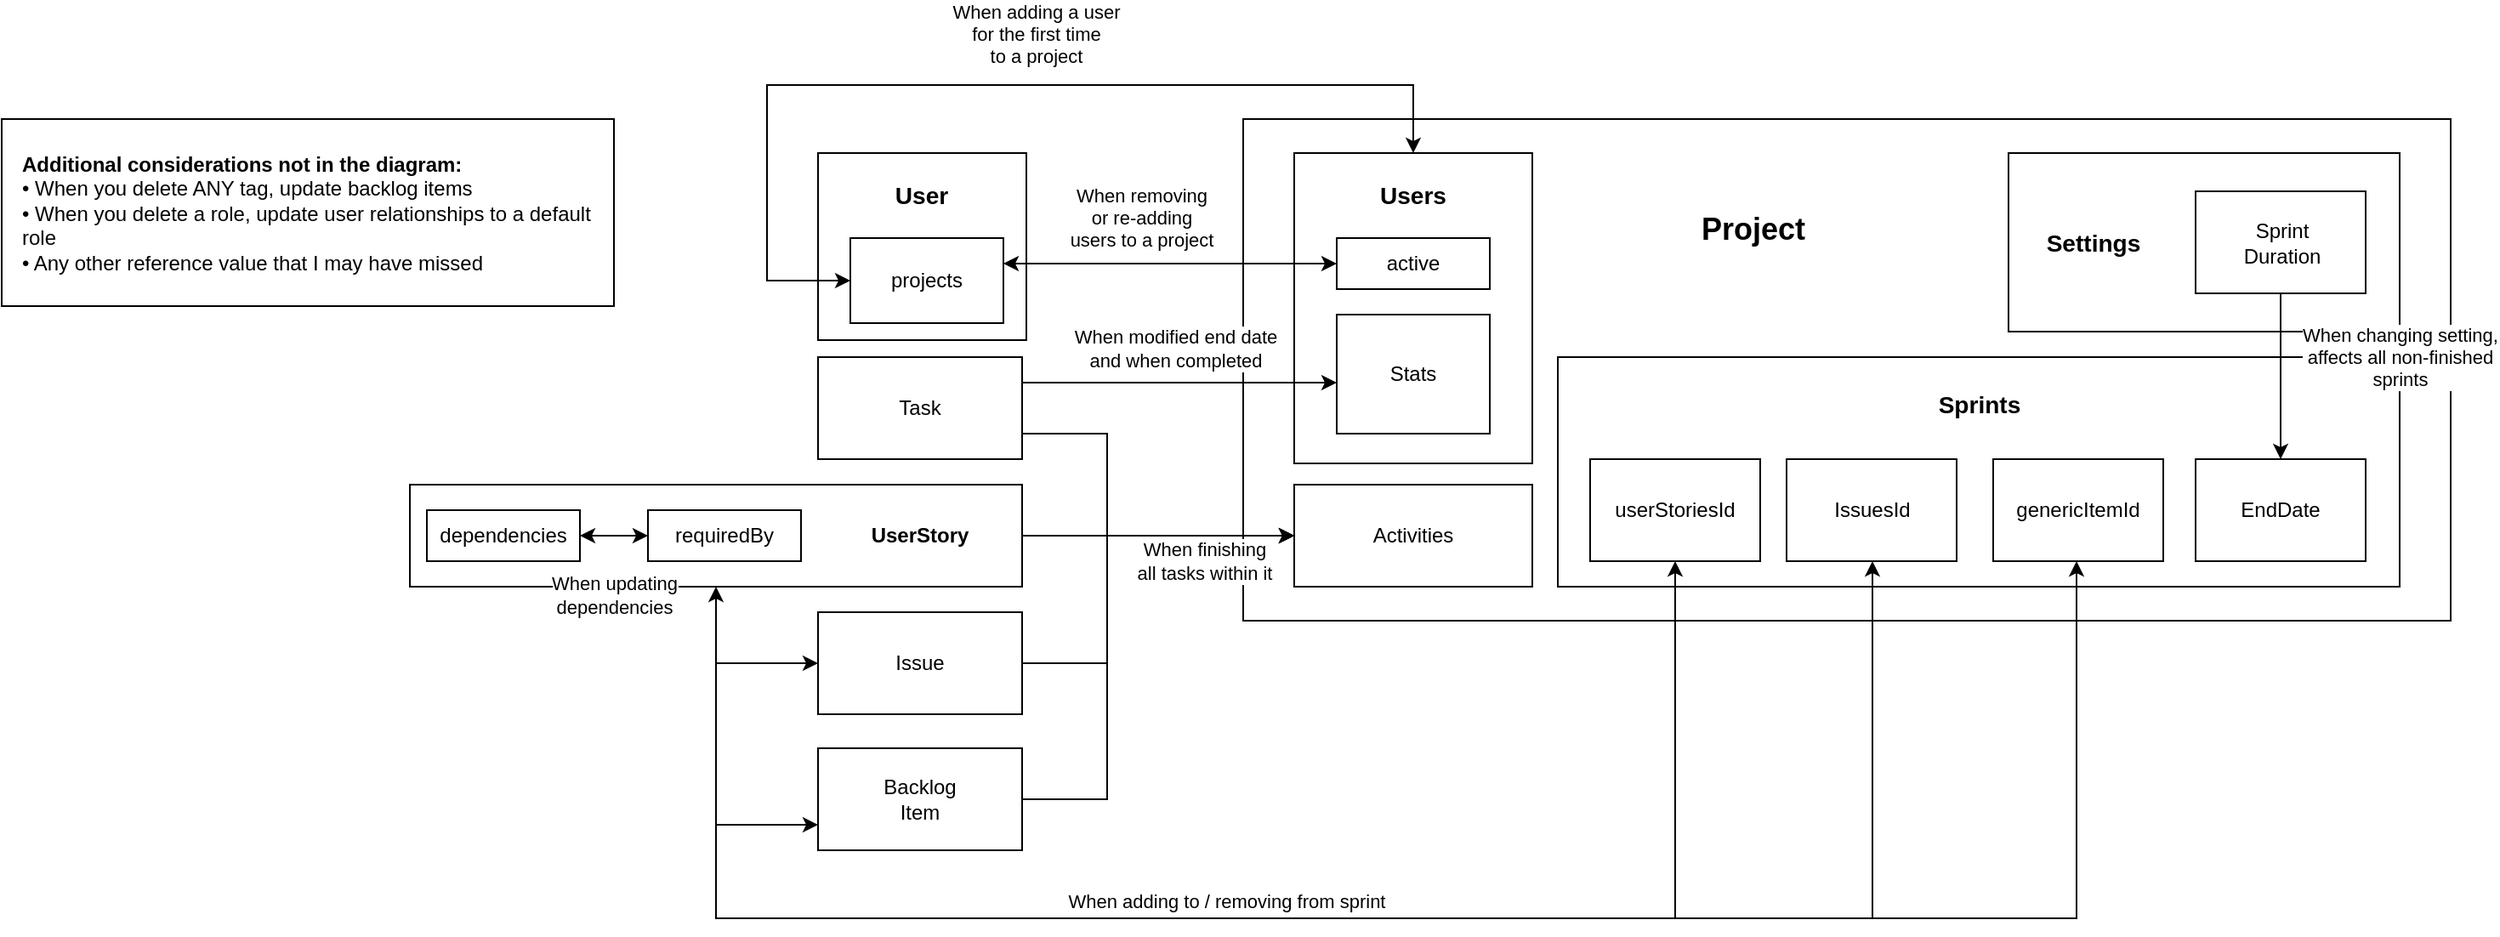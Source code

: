 <mxfile version="26.1.1">
  <diagram name="Página-1" id="4OTmXY2Rh0phOZ1CV6iW">
    <mxGraphModel dx="2323" dy="858" grid="1" gridSize="10" guides="1" tooltips="1" connect="1" arrows="1" fold="1" page="1" pageScale="1" pageWidth="827" pageHeight="1169" math="0" shadow="0">
      <root>
        <mxCell id="0" />
        <mxCell id="1" parent="0" />
        <mxCell id="SFjrZeXgEoQyQQdu8_cw-2" value="" style="rounded=0;whiteSpace=wrap;html=1;" vertex="1" parent="1">
          <mxGeometry x="-240" y="290" width="360" height="110" as="geometry" />
        </mxCell>
        <mxCell id="syVXaHFY9ad1_4dyUhUQ-1" value="" style="rounded=0;whiteSpace=wrap;html=1;" parent="1" vertex="1">
          <mxGeometry x="240" y="430" width="120" height="60" as="geometry" />
        </mxCell>
        <mxCell id="syVXaHFY9ad1_4dyUhUQ-4" value="" style="rounded=0;whiteSpace=wrap;html=1;" parent="1" vertex="1">
          <mxGeometry x="490" y="290" width="710" height="295" as="geometry" />
        </mxCell>
        <mxCell id="syVXaHFY9ad1_4dyUhUQ-5" value="Task" style="text;html=1;align=center;verticalAlign=middle;whiteSpace=wrap;rounded=0;" parent="1" vertex="1">
          <mxGeometry x="270" y="445" width="60" height="30" as="geometry" />
        </mxCell>
        <mxCell id="syVXaHFY9ad1_4dyUhUQ-6" value="&lt;h2&gt;Project&lt;/h2&gt;" style="text;html=1;align=center;verticalAlign=middle;whiteSpace=wrap;rounded=0;" parent="1" vertex="1">
          <mxGeometry x="760" y="340" width="60" height="30" as="geometry" />
        </mxCell>
        <mxCell id="syVXaHFY9ad1_4dyUhUQ-7" value="" style="rounded=0;whiteSpace=wrap;html=1;" parent="1" vertex="1">
          <mxGeometry x="520" y="505" width="140" height="60" as="geometry" />
        </mxCell>
        <mxCell id="syVXaHFY9ad1_4dyUhUQ-8" value="Activities" style="text;html=1;align=center;verticalAlign=middle;whiteSpace=wrap;rounded=0;" parent="1" vertex="1">
          <mxGeometry x="560" y="520" width="60" height="30" as="geometry" />
        </mxCell>
        <mxCell id="syVXaHFY9ad1_4dyUhUQ-2" style="edgeStyle=orthogonalEdgeStyle;rounded=0;orthogonalLoop=1;jettySize=auto;html=1;entryX=0;entryY=0.5;entryDx=0;entryDy=0;exitX=1;exitY=0.75;exitDx=0;exitDy=0;" parent="1" source="syVXaHFY9ad1_4dyUhUQ-1" target="syVXaHFY9ad1_4dyUhUQ-7" edge="1">
          <mxGeometry relative="1" as="geometry">
            <mxPoint x="480" y="540" as="targetPoint" />
            <Array as="points">
              <mxPoint x="410" y="475" />
              <mxPoint x="410" y="535" />
            </Array>
          </mxGeometry>
        </mxCell>
        <mxCell id="syVXaHFY9ad1_4dyUhUQ-3" value="When finishing&lt;div&gt;all tasks within it&lt;/div&gt;" style="edgeLabel;html=1;align=center;verticalAlign=middle;resizable=0;points=[];" parent="syVXaHFY9ad1_4dyUhUQ-2" vertex="1" connectable="0">
          <mxGeometry x="0.115" y="-2" relative="1" as="geometry">
            <mxPoint x="44" y="13" as="offset" />
          </mxGeometry>
        </mxCell>
        <mxCell id="syVXaHFY9ad1_4dyUhUQ-16" style="edgeStyle=orthogonalEdgeStyle;rounded=0;orthogonalLoop=1;jettySize=auto;html=1;entryX=0;entryY=0.5;entryDx=0;entryDy=0;" parent="1" source="syVXaHFY9ad1_4dyUhUQ-9" target="syVXaHFY9ad1_4dyUhUQ-7" edge="1">
          <mxGeometry relative="1" as="geometry" />
        </mxCell>
        <mxCell id="syVXaHFY9ad1_4dyUhUQ-9" value="" style="rounded=0;whiteSpace=wrap;html=1;" parent="1" vertex="1">
          <mxGeometry y="505" width="360" height="60" as="geometry" />
        </mxCell>
        <mxCell id="syVXaHFY9ad1_4dyUhUQ-10" value="&lt;h4&gt;UserStory&lt;/h4&gt;" style="text;html=1;align=center;verticalAlign=middle;whiteSpace=wrap;rounded=0;" parent="1" vertex="1">
          <mxGeometry x="270" y="520" width="60" height="30" as="geometry" />
        </mxCell>
        <mxCell id="syVXaHFY9ad1_4dyUhUQ-17" style="edgeStyle=orthogonalEdgeStyle;rounded=0;orthogonalLoop=1;jettySize=auto;html=1;entryX=0;entryY=0.5;entryDx=0;entryDy=0;" parent="1" source="syVXaHFY9ad1_4dyUhUQ-11" target="syVXaHFY9ad1_4dyUhUQ-7" edge="1">
          <mxGeometry relative="1" as="geometry">
            <Array as="points">
              <mxPoint x="410" y="610" />
              <mxPoint x="410" y="535" />
            </Array>
          </mxGeometry>
        </mxCell>
        <mxCell id="syVXaHFY9ad1_4dyUhUQ-11" value="" style="rounded=0;whiteSpace=wrap;html=1;" parent="1" vertex="1">
          <mxGeometry x="240" y="580" width="120" height="60" as="geometry" />
        </mxCell>
        <mxCell id="syVXaHFY9ad1_4dyUhUQ-12" value="Issue" style="text;html=1;align=center;verticalAlign=middle;whiteSpace=wrap;rounded=0;" parent="1" vertex="1">
          <mxGeometry x="270" y="595" width="60" height="30" as="geometry" />
        </mxCell>
        <mxCell id="syVXaHFY9ad1_4dyUhUQ-20" style="edgeStyle=orthogonalEdgeStyle;rounded=0;orthogonalLoop=1;jettySize=auto;html=1;entryX=0;entryY=0.5;entryDx=0;entryDy=0;" parent="1" source="syVXaHFY9ad1_4dyUhUQ-18" target="syVXaHFY9ad1_4dyUhUQ-7" edge="1">
          <mxGeometry relative="1" as="geometry">
            <Array as="points">
              <mxPoint x="410" y="690" />
              <mxPoint x="410" y="535" />
            </Array>
          </mxGeometry>
        </mxCell>
        <mxCell id="syVXaHFY9ad1_4dyUhUQ-18" value="" style="rounded=0;whiteSpace=wrap;html=1;" parent="1" vertex="1">
          <mxGeometry x="240" y="660" width="120" height="60" as="geometry" />
        </mxCell>
        <mxCell id="syVXaHFY9ad1_4dyUhUQ-19" value="Backlog Item" style="text;html=1;align=center;verticalAlign=middle;whiteSpace=wrap;rounded=0;" parent="1" vertex="1">
          <mxGeometry x="270" y="675" width="60" height="30" as="geometry" />
        </mxCell>
        <mxCell id="syVXaHFY9ad1_4dyUhUQ-30" value="" style="rounded=0;whiteSpace=wrap;html=1;" parent="1" vertex="1">
          <mxGeometry x="675" y="430" width="495" height="135" as="geometry" />
        </mxCell>
        <mxCell id="syVXaHFY9ad1_4dyUhUQ-31" value="&lt;h3&gt;Sprints&lt;/h3&gt;" style="text;html=1;align=center;verticalAlign=middle;whiteSpace=wrap;rounded=0;" parent="1" vertex="1">
          <mxGeometry x="892.5" y="442.5" width="60" height="30" as="geometry" />
        </mxCell>
        <mxCell id="syVXaHFY9ad1_4dyUhUQ-32" value="" style="rounded=0;whiteSpace=wrap;html=1;" parent="1" vertex="1">
          <mxGeometry x="694" y="490" width="100" height="60" as="geometry" />
        </mxCell>
        <mxCell id="syVXaHFY9ad1_4dyUhUQ-33" value="userStoriesId" style="text;html=1;align=center;verticalAlign=middle;whiteSpace=wrap;rounded=0;" parent="1" vertex="1">
          <mxGeometry x="714" y="505" width="60" height="30" as="geometry" />
        </mxCell>
        <mxCell id="syVXaHFY9ad1_4dyUhUQ-34" value="" style="rounded=0;whiteSpace=wrap;html=1;" parent="1" vertex="1">
          <mxGeometry x="809.5" y="490" width="100" height="60" as="geometry" />
        </mxCell>
        <mxCell id="syVXaHFY9ad1_4dyUhUQ-35" value="IssuesId" style="text;html=1;align=center;verticalAlign=middle;whiteSpace=wrap;rounded=0;" parent="1" vertex="1">
          <mxGeometry x="829.5" y="505" width="60" height="30" as="geometry" />
        </mxCell>
        <mxCell id="syVXaHFY9ad1_4dyUhUQ-36" value="" style="rounded=0;whiteSpace=wrap;html=1;" parent="1" vertex="1">
          <mxGeometry x="931" y="490" width="100" height="60" as="geometry" />
        </mxCell>
        <mxCell id="syVXaHFY9ad1_4dyUhUQ-37" value="genericItemId" style="text;html=1;align=center;verticalAlign=middle;whiteSpace=wrap;rounded=0;" parent="1" vertex="1">
          <mxGeometry x="951" y="505" width="60" height="30" as="geometry" />
        </mxCell>
        <mxCell id="syVXaHFY9ad1_4dyUhUQ-38" style="edgeStyle=orthogonalEdgeStyle;rounded=0;orthogonalLoop=1;jettySize=auto;html=1;entryX=0.5;entryY=1;entryDx=0;entryDy=0;startArrow=classic;startFill=1;" parent="1" source="syVXaHFY9ad1_4dyUhUQ-9" target="syVXaHFY9ad1_4dyUhUQ-32" edge="1">
          <mxGeometry relative="1" as="geometry">
            <Array as="points">
              <mxPoint x="180" y="760" />
              <mxPoint x="744" y="760" />
            </Array>
          </mxGeometry>
        </mxCell>
        <mxCell id="syVXaHFY9ad1_4dyUhUQ-39" style="edgeStyle=orthogonalEdgeStyle;rounded=0;orthogonalLoop=1;jettySize=auto;html=1;entryX=0.5;entryY=1;entryDx=0;entryDy=0;startArrow=classic;startFill=1;exitX=0;exitY=0.5;exitDx=0;exitDy=0;" parent="1" source="syVXaHFY9ad1_4dyUhUQ-11" target="syVXaHFY9ad1_4dyUhUQ-34" edge="1">
          <mxGeometry relative="1" as="geometry">
            <mxPoint x="240" y="550" as="sourcePoint" />
            <mxPoint x="754" y="560" as="targetPoint" />
            <Array as="points">
              <mxPoint x="180" y="610" />
              <mxPoint x="180" y="760" />
              <mxPoint x="860" y="760" />
              <mxPoint x="860" y="550" />
            </Array>
          </mxGeometry>
        </mxCell>
        <mxCell id="syVXaHFY9ad1_4dyUhUQ-40" style="edgeStyle=orthogonalEdgeStyle;rounded=0;orthogonalLoop=1;jettySize=auto;html=1;exitX=0;exitY=0.75;exitDx=0;exitDy=0;startArrow=classic;startFill=1;" parent="1" source="syVXaHFY9ad1_4dyUhUQ-18" target="syVXaHFY9ad1_4dyUhUQ-36" edge="1">
          <mxGeometry relative="1" as="geometry">
            <mxPoint x="427.47" y="710" as="sourcePoint" />
            <mxPoint x="811.47" y="630" as="targetPoint" />
            <Array as="points">
              <mxPoint x="180" y="705" />
              <mxPoint x="180" y="760" />
              <mxPoint x="980" y="760" />
            </Array>
          </mxGeometry>
        </mxCell>
        <mxCell id="syVXaHFY9ad1_4dyUhUQ-41" value="When adding to / removing from sprint" style="edgeLabel;html=1;align=center;verticalAlign=middle;resizable=0;points=[];" parent="syVXaHFY9ad1_4dyUhUQ-40" vertex="1" connectable="0">
          <mxGeometry x="-0.348" y="3" relative="1" as="geometry">
            <mxPoint x="48" y="-7" as="offset" />
          </mxGeometry>
        </mxCell>
        <mxCell id="syVXaHFY9ad1_4dyUhUQ-43" value="" style="rounded=0;whiteSpace=wrap;html=1;" parent="1" vertex="1">
          <mxGeometry x="1050" y="490" width="100" height="60" as="geometry" />
        </mxCell>
        <mxCell id="syVXaHFY9ad1_4dyUhUQ-44" value="EndDate" style="text;html=1;align=center;verticalAlign=middle;whiteSpace=wrap;rounded=0;" parent="1" vertex="1">
          <mxGeometry x="1070" y="505" width="60" height="30" as="geometry" />
        </mxCell>
        <mxCell id="syVXaHFY9ad1_4dyUhUQ-45" value="" style="rounded=0;whiteSpace=wrap;html=1;" parent="1" vertex="1">
          <mxGeometry x="940" y="310" width="230" height="105" as="geometry" />
        </mxCell>
        <mxCell id="syVXaHFY9ad1_4dyUhUQ-46" value="&lt;h3&gt;Settings&lt;/h3&gt;" style="text;html=1;align=center;verticalAlign=middle;whiteSpace=wrap;rounded=0;" parent="1" vertex="1">
          <mxGeometry x="960" y="347.5" width="60" height="30" as="geometry" />
        </mxCell>
        <mxCell id="syVXaHFY9ad1_4dyUhUQ-49" style="edgeStyle=orthogonalEdgeStyle;rounded=0;orthogonalLoop=1;jettySize=auto;html=1;entryX=0.5;entryY=0;entryDx=0;entryDy=0;" parent="1" source="syVXaHFY9ad1_4dyUhUQ-47" target="syVXaHFY9ad1_4dyUhUQ-43" edge="1">
          <mxGeometry relative="1" as="geometry" />
        </mxCell>
        <mxCell id="syVXaHFY9ad1_4dyUhUQ-50" value="&lt;div&gt;When changing setting,&lt;/div&gt;&lt;div&gt;affects all&amp;nbsp;&lt;span style=&quot;background-color: light-dark(#ffffff, var(--ge-dark-color, #121212)); color: light-dark(rgb(0, 0, 0), rgb(255, 255, 255));&quot;&gt;non-finished&lt;/span&gt;&lt;/div&gt;&lt;div&gt;sprints&lt;/div&gt;" style="edgeLabel;html=1;align=center;verticalAlign=middle;resizable=0;points=[];" parent="syVXaHFY9ad1_4dyUhUQ-49" vertex="1" connectable="0">
          <mxGeometry x="0.307" y="-1" relative="1" as="geometry">
            <mxPoint x="71" y="-26" as="offset" />
          </mxGeometry>
        </mxCell>
        <mxCell id="syVXaHFY9ad1_4dyUhUQ-47" value="" style="rounded=0;whiteSpace=wrap;html=1;" parent="1" vertex="1">
          <mxGeometry x="1050" y="332.5" width="100" height="60" as="geometry" />
        </mxCell>
        <mxCell id="syVXaHFY9ad1_4dyUhUQ-48" value="Sprint Duration" style="text;html=1;align=center;verticalAlign=middle;whiteSpace=wrap;rounded=0;" parent="1" vertex="1">
          <mxGeometry x="1071" y="347.5" width="60" height="30" as="geometry" />
        </mxCell>
        <mxCell id="syVXaHFY9ad1_4dyUhUQ-51" value="" style="rounded=0;whiteSpace=wrap;html=1;" parent="1" vertex="1">
          <mxGeometry x="520" y="310" width="140" height="182.5" as="geometry" />
        </mxCell>
        <mxCell id="syVXaHFY9ad1_4dyUhUQ-21" value="" style="rounded=0;whiteSpace=wrap;html=1;" parent="1" vertex="1">
          <mxGeometry x="545" y="405" width="90" height="70" as="geometry" />
        </mxCell>
        <mxCell id="syVXaHFY9ad1_4dyUhUQ-23" value="Stats" style="text;html=1;align=center;verticalAlign=middle;whiteSpace=wrap;rounded=0;" parent="1" vertex="1">
          <mxGeometry x="560" y="425" width="60" height="30" as="geometry" />
        </mxCell>
        <mxCell id="syVXaHFY9ad1_4dyUhUQ-26" style="edgeStyle=orthogonalEdgeStyle;rounded=0;orthogonalLoop=1;jettySize=auto;html=1;exitX=1;exitY=0.25;exitDx=0;exitDy=0;" parent="1" source="syVXaHFY9ad1_4dyUhUQ-1" target="syVXaHFY9ad1_4dyUhUQ-21" edge="1">
          <mxGeometry relative="1" as="geometry">
            <Array as="points">
              <mxPoint x="460" y="445" />
              <mxPoint x="460" y="445" />
            </Array>
          </mxGeometry>
        </mxCell>
        <mxCell id="syVXaHFY9ad1_4dyUhUQ-27" value="When modified end date&lt;div&gt;and when completed&lt;/div&gt;" style="edgeLabel;html=1;align=center;verticalAlign=middle;resizable=0;points=[];" parent="syVXaHFY9ad1_4dyUhUQ-26" vertex="1" connectable="0">
          <mxGeometry x="-0.046" y="2" relative="1" as="geometry">
            <mxPoint x="2" y="-18" as="offset" />
          </mxGeometry>
        </mxCell>
        <mxCell id="syVXaHFY9ad1_4dyUhUQ-52" value="&lt;h3&gt;Users&lt;/h3&gt;" style="text;html=1;align=center;verticalAlign=middle;whiteSpace=wrap;rounded=0;" parent="1" vertex="1">
          <mxGeometry x="560" y="320" width="60" height="30" as="geometry" />
        </mxCell>
        <mxCell id="syVXaHFY9ad1_4dyUhUQ-53" value="" style="rounded=0;whiteSpace=wrap;html=1;" parent="1" vertex="1">
          <mxGeometry x="545" y="360" width="90" height="30" as="geometry" />
        </mxCell>
        <mxCell id="syVXaHFY9ad1_4dyUhUQ-54" value="active" style="text;html=1;align=center;verticalAlign=middle;whiteSpace=wrap;rounded=0;" parent="1" vertex="1">
          <mxGeometry x="560" y="360" width="60" height="30" as="geometry" />
        </mxCell>
        <mxCell id="syVXaHFY9ad1_4dyUhUQ-55" value="" style="rounded=0;whiteSpace=wrap;html=1;" parent="1" vertex="1">
          <mxGeometry x="240" y="310" width="122.5" height="110" as="geometry" />
        </mxCell>
        <mxCell id="syVXaHFY9ad1_4dyUhUQ-56" value="&lt;h3&gt;User&lt;/h3&gt;" style="text;html=1;align=center;verticalAlign=middle;whiteSpace=wrap;rounded=0;" parent="1" vertex="1">
          <mxGeometry x="271.25" y="320" width="60" height="30" as="geometry" />
        </mxCell>
        <mxCell id="syVXaHFY9ad1_4dyUhUQ-59" style="edgeStyle=orthogonalEdgeStyle;rounded=0;orthogonalLoop=1;jettySize=auto;html=1;entryX=0;entryY=0.5;entryDx=0;entryDy=0;startArrow=classic;startFill=1;" parent="1" source="syVXaHFY9ad1_4dyUhUQ-57" target="syVXaHFY9ad1_4dyUhUQ-53" edge="1">
          <mxGeometry relative="1" as="geometry">
            <Array as="points">
              <mxPoint x="400" y="375" />
              <mxPoint x="400" y="375" />
            </Array>
          </mxGeometry>
        </mxCell>
        <mxCell id="syVXaHFY9ad1_4dyUhUQ-70" value="When removing&lt;div&gt;or re-adding&lt;br&gt;&lt;div&gt;users to a&amp;nbsp;&lt;span style=&quot;background-color: light-dark(#ffffff, var(--ge-dark-color, #121212)); color: light-dark(rgb(0, 0, 0), rgb(255, 255, 255));&quot;&gt;project&lt;/span&gt;&lt;/div&gt;&lt;/div&gt;" style="edgeLabel;html=1;align=center;verticalAlign=middle;resizable=0;points=[];" parent="syVXaHFY9ad1_4dyUhUQ-59" vertex="1" connectable="0">
          <mxGeometry x="0.007" y="-2" relative="1" as="geometry">
            <mxPoint x="-18" y="-29" as="offset" />
          </mxGeometry>
        </mxCell>
        <mxCell id="syVXaHFY9ad1_4dyUhUQ-57" value="" style="rounded=0;whiteSpace=wrap;html=1;" parent="1" vertex="1">
          <mxGeometry x="259" y="360" width="90" height="50" as="geometry" />
        </mxCell>
        <mxCell id="syVXaHFY9ad1_4dyUhUQ-58" value="projects" style="text;html=1;align=center;verticalAlign=middle;whiteSpace=wrap;rounded=0;" parent="1" vertex="1">
          <mxGeometry x="274" y="370" width="60" height="30" as="geometry" />
        </mxCell>
        <mxCell id="syVXaHFY9ad1_4dyUhUQ-69" value="When updating&lt;div&gt;dependencies&lt;/div&gt;" style="edgeStyle=orthogonalEdgeStyle;rounded=0;orthogonalLoop=1;jettySize=auto;html=1;entryX=0;entryY=0.5;entryDx=0;entryDy=0;startArrow=classic;startFill=1;" parent="1" source="syVXaHFY9ad1_4dyUhUQ-65" target="syVXaHFY9ad1_4dyUhUQ-67" edge="1">
          <mxGeometry y="-35" relative="1" as="geometry">
            <mxPoint as="offset" />
          </mxGeometry>
        </mxCell>
        <mxCell id="syVXaHFY9ad1_4dyUhUQ-65" value="" style="rounded=0;whiteSpace=wrap;html=1;" parent="1" vertex="1">
          <mxGeometry x="10" y="520" width="90" height="30" as="geometry" />
        </mxCell>
        <mxCell id="syVXaHFY9ad1_4dyUhUQ-66" value="dependencies" style="text;html=1;align=center;verticalAlign=middle;whiteSpace=wrap;rounded=0;" parent="1" vertex="1">
          <mxGeometry x="25" y="520" width="60" height="30" as="geometry" />
        </mxCell>
        <mxCell id="syVXaHFY9ad1_4dyUhUQ-67" value="" style="rounded=0;whiteSpace=wrap;html=1;" parent="1" vertex="1">
          <mxGeometry x="140" y="520" width="90" height="30" as="geometry" />
        </mxCell>
        <mxCell id="syVXaHFY9ad1_4dyUhUQ-68" value="requiredBy" style="text;html=1;align=center;verticalAlign=middle;whiteSpace=wrap;rounded=0;" parent="1" vertex="1">
          <mxGeometry x="155" y="520" width="60" height="30" as="geometry" />
        </mxCell>
        <mxCell id="syVXaHFY9ad1_4dyUhUQ-71" style="edgeStyle=orthogonalEdgeStyle;rounded=0;orthogonalLoop=1;jettySize=auto;html=1;entryX=0.5;entryY=0;entryDx=0;entryDy=0;startArrow=classic;startFill=1;" parent="1" source="syVXaHFY9ad1_4dyUhUQ-57" target="syVXaHFY9ad1_4dyUhUQ-51" edge="1">
          <mxGeometry relative="1" as="geometry">
            <Array as="points">
              <mxPoint x="210" y="385" />
              <mxPoint x="210" y="270" />
              <mxPoint x="590" y="270" />
            </Array>
          </mxGeometry>
        </mxCell>
        <mxCell id="syVXaHFY9ad1_4dyUhUQ-72" value="When adding a&amp;nbsp;&lt;span style=&quot;background-color: light-dark(#ffffff, var(--ge-dark-color, #121212)); color: light-dark(rgb(0, 0, 0), rgb(255, 255, 255));&quot;&gt;user&lt;/span&gt;&lt;div&gt;&lt;span style=&quot;background-color: light-dark(#ffffff, var(--ge-dark-color, #121212)); color: light-dark(rgb(0, 0, 0), rgb(255, 255, 255));&quot;&gt;for the first time&lt;/span&gt;&lt;/div&gt;&lt;div&gt;&lt;span style=&quot;background-color: light-dark(#ffffff, var(--ge-dark-color, #121212)); color: light-dark(rgb(0, 0, 0), rgb(255, 255, 255));&quot;&gt;to a project&lt;/span&gt;&lt;/div&gt;" style="edgeLabel;html=1;align=center;verticalAlign=middle;resizable=0;points=[];" parent="syVXaHFY9ad1_4dyUhUQ-71" vertex="1" connectable="0">
          <mxGeometry x="0.041" y="-1" relative="1" as="geometry">
            <mxPoint x="18" y="-31" as="offset" />
          </mxGeometry>
        </mxCell>
        <mxCell id="SFjrZeXgEoQyQQdu8_cw-1" value="&lt;b&gt;Additional considerations not in the diagram:&lt;/b&gt;&lt;div&gt;• When you delete ANY tag, update backlog items&lt;/div&gt;&lt;div&gt;• When you delete a role, update user relationships to a default role&lt;/div&gt;&lt;div&gt;• Any other reference value that I may have missed&lt;/div&gt;" style="text;html=1;align=left;verticalAlign=top;whiteSpace=wrap;rounded=0;" vertex="1" parent="1">
          <mxGeometry x="-230" y="303" width="340" height="137" as="geometry" />
        </mxCell>
      </root>
    </mxGraphModel>
  </diagram>
</mxfile>
